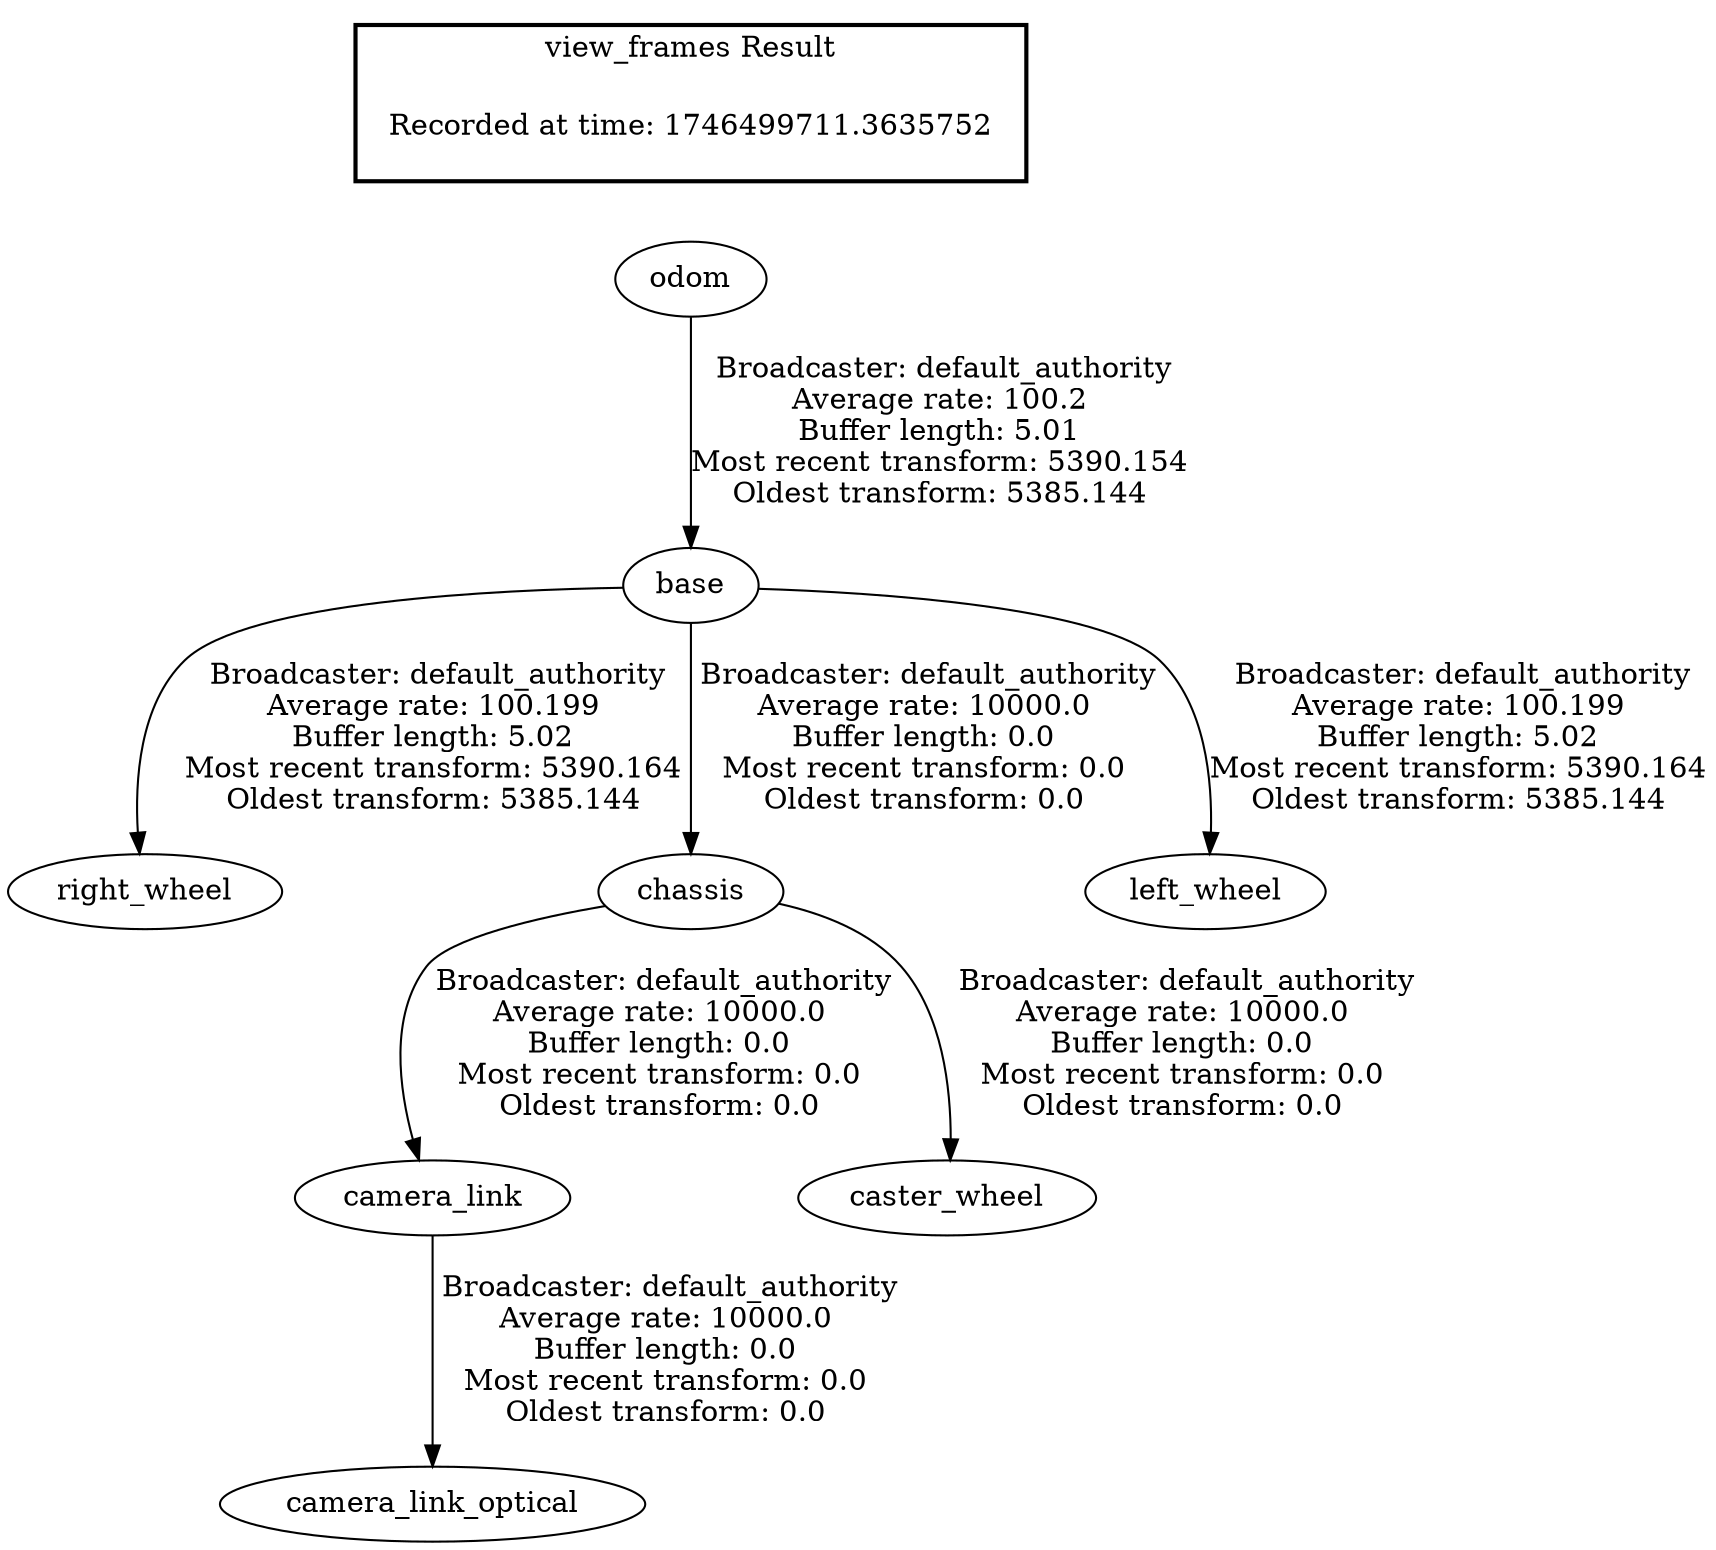 digraph G {
"base" -> "right_wheel"[label=" Broadcaster: default_authority\nAverage rate: 100.199\nBuffer length: 5.02\nMost recent transform: 5390.164\nOldest transform: 5385.144\n"];
"odom" -> "base"[label=" Broadcaster: default_authority\nAverage rate: 100.2\nBuffer length: 5.01\nMost recent transform: 5390.154\nOldest transform: 5385.144\n"];
"chassis" -> "camera_link"[label=" Broadcaster: default_authority\nAverage rate: 10000.0\nBuffer length: 0.0\nMost recent transform: 0.0\nOldest transform: 0.0\n"];
"base" -> "chassis"[label=" Broadcaster: default_authority\nAverage rate: 10000.0\nBuffer length: 0.0\nMost recent transform: 0.0\nOldest transform: 0.0\n"];
"camera_link" -> "camera_link_optical"[label=" Broadcaster: default_authority\nAverage rate: 10000.0\nBuffer length: 0.0\nMost recent transform: 0.0\nOldest transform: 0.0\n"];
"chassis" -> "caster_wheel"[label=" Broadcaster: default_authority\nAverage rate: 10000.0\nBuffer length: 0.0\nMost recent transform: 0.0\nOldest transform: 0.0\n"];
"base" -> "left_wheel"[label=" Broadcaster: default_authority\nAverage rate: 100.199\nBuffer length: 5.02\nMost recent transform: 5390.164\nOldest transform: 5385.144\n"];
edge [style=invis];
 subgraph cluster_legend { style=bold; color=black; label ="view_frames Result";
"Recorded at time: 1746499711.3635752"[ shape=plaintext ] ;
}->"odom";
}